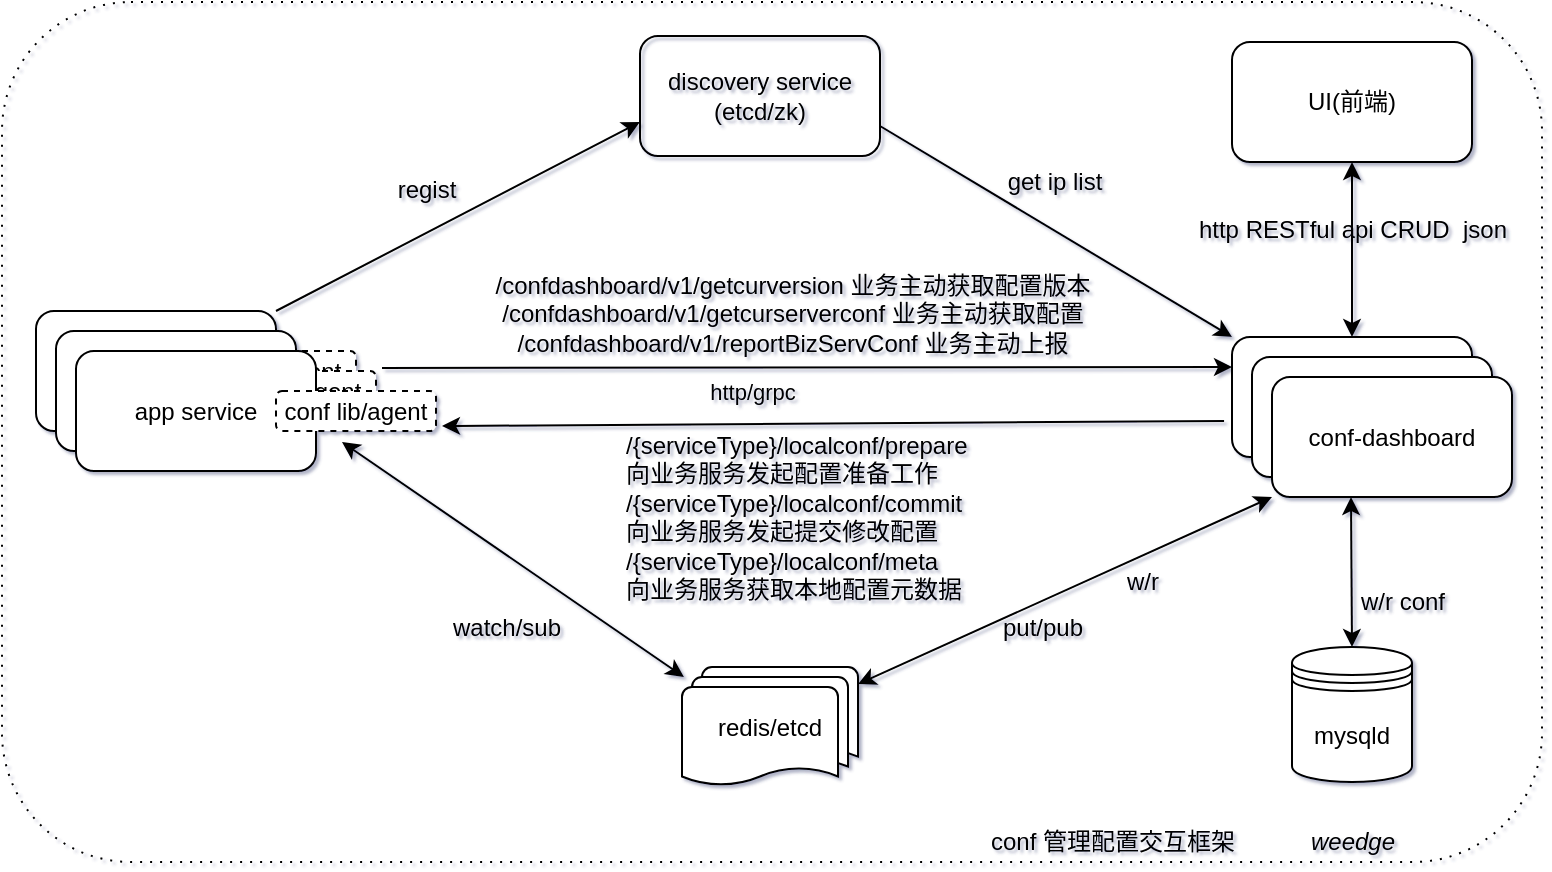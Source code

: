 <mxfile version="15.7.4" type="github">
  <diagram id="dFZDkdw9oR6leH0Qqh9Z" name="Page-1">
    <mxGraphModel dx="946" dy="530" grid="1" gridSize="10" guides="1" tooltips="1" connect="1" arrows="1" fold="1" page="1" pageScale="1" pageWidth="827" pageHeight="1169" background="none" math="0" shadow="1">
      <root>
        <mxCell id="0" />
        <mxCell id="1" parent="0" />
        <mxCell id="uvSu8wLFIg_Yb7Uv35T6-29" value="" style="rounded=1;whiteSpace=wrap;html=1;strokeWidth=1;dashed=1;dashPattern=1 4;shadow=0;fillColor=none;" vertex="1" parent="1">
          <mxGeometry x="21" y="120" width="770" height="430" as="geometry" />
        </mxCell>
        <mxCell id="uvSu8wLFIg_Yb7Uv35T6-1" value="conf-dashboard" style="rounded=1;whiteSpace=wrap;html=1;" vertex="1" parent="1">
          <mxGeometry x="636" y="287.5" width="120" height="60" as="geometry" />
        </mxCell>
        <mxCell id="uvSu8wLFIg_Yb7Uv35T6-2" value="UI(前端)" style="rounded=1;whiteSpace=wrap;html=1;" vertex="1" parent="1">
          <mxGeometry x="636" y="140" width="120" height="60" as="geometry" />
        </mxCell>
        <mxCell id="uvSu8wLFIg_Yb7Uv35T6-3" value="业务服务" style="rounded=1;whiteSpace=wrap;html=1;" vertex="1" parent="1">
          <mxGeometry x="38" y="274.5" width="120" height="60" as="geometry" />
        </mxCell>
        <mxCell id="uvSu8wLFIg_Yb7Uv35T6-5" value="redis/etcd" style="strokeWidth=1;html=1;shape=mxgraph.flowchart.multi-document;whiteSpace=wrap;" vertex="1" parent="1">
          <mxGeometry x="361" y="452.5" width="88" height="60" as="geometry" />
        </mxCell>
        <mxCell id="uvSu8wLFIg_Yb7Uv35T6-6" value="conf-dashboard" style="rounded=1;whiteSpace=wrap;html=1;" vertex="1" parent="1">
          <mxGeometry x="646" y="297.5" width="120" height="60" as="geometry" />
        </mxCell>
        <mxCell id="uvSu8wLFIg_Yb7Uv35T6-7" value="conf-dashboard" style="rounded=1;whiteSpace=wrap;html=1;" vertex="1" parent="1">
          <mxGeometry x="656" y="307.5" width="120" height="60" as="geometry" />
        </mxCell>
        <mxCell id="uvSu8wLFIg_Yb7Uv35T6-8" value="lib/agent" style="rounded=1;whiteSpace=wrap;html=1;strokeWidth=1;dashed=1;" vertex="1" parent="1">
          <mxGeometry x="138" y="294.5" width="60" height="20" as="geometry" />
        </mxCell>
        <mxCell id="uvSu8wLFIg_Yb7Uv35T6-9" value="业务服务" style="rounded=1;whiteSpace=wrap;html=1;" vertex="1" parent="1">
          <mxGeometry x="48" y="284.5" width="120" height="60" as="geometry" />
        </mxCell>
        <mxCell id="uvSu8wLFIg_Yb7Uv35T6-10" value="lib/agent" style="rounded=1;whiteSpace=wrap;html=1;strokeWidth=1;dashed=1;" vertex="1" parent="1">
          <mxGeometry x="148" y="304.5" width="60" height="20" as="geometry" />
        </mxCell>
        <mxCell id="uvSu8wLFIg_Yb7Uv35T6-11" value="app service" style="rounded=1;whiteSpace=wrap;html=1;" vertex="1" parent="1">
          <mxGeometry x="58" y="294.5" width="120" height="60" as="geometry" />
        </mxCell>
        <mxCell id="uvSu8wLFIg_Yb7Uv35T6-12" value="conf lib/agent" style="rounded=1;whiteSpace=wrap;html=1;strokeWidth=1;dashed=1;" vertex="1" parent="1">
          <mxGeometry x="158" y="314.5" width="80" height="20" as="geometry" />
        </mxCell>
        <mxCell id="uvSu8wLFIg_Yb7Uv35T6-14" value="" style="endArrow=classic;startArrow=classic;html=1;rounded=0;exitX=0.011;exitY=0.083;exitDx=0;exitDy=0;exitPerimeter=0;" edge="1" parent="1" source="uvSu8wLFIg_Yb7Uv35T6-5">
          <mxGeometry width="50" height="50" relative="1" as="geometry">
            <mxPoint x="361" y="430" as="sourcePoint" />
            <mxPoint x="191" y="340" as="targetPoint" />
          </mxGeometry>
        </mxCell>
        <mxCell id="uvSu8wLFIg_Yb7Uv35T6-16" value="" style="endArrow=classic;startArrow=classic;html=1;rounded=0;entryX=0.5;entryY=0;entryDx=0;entryDy=0;exitX=0.5;exitY=1;exitDx=0;exitDy=0;" edge="1" parent="1" source="uvSu8wLFIg_Yb7Uv35T6-2" target="uvSu8wLFIg_Yb7Uv35T6-1">
          <mxGeometry width="50" height="50" relative="1" as="geometry">
            <mxPoint x="466" y="427.5" as="sourcePoint" />
            <mxPoint x="516" y="377.5" as="targetPoint" />
          </mxGeometry>
        </mxCell>
        <mxCell id="uvSu8wLFIg_Yb7Uv35T6-17" value="http RESTful api CRUD&amp;nbsp; json" style="text;html=1;align=center;verticalAlign=middle;resizable=0;points=[];autosize=1;strokeColor=none;fillColor=none;" vertex="1" parent="1">
          <mxGeometry x="611" y="224" width="170" height="20" as="geometry" />
        </mxCell>
        <mxCell id="uvSu8wLFIg_Yb7Uv35T6-18" value="" style="endArrow=classic;startArrow=classic;html=1;rounded=0;exitX=0.5;exitY=1;exitDx=0;exitDy=0;entryX=0.5;entryY=0;entryDx=0;entryDy=0;entryPerimeter=0;" edge="1" parent="1">
          <mxGeometry width="50" height="50" relative="1" as="geometry">
            <mxPoint x="695.5" y="367.5" as="sourcePoint" />
            <mxPoint x="696" y="442.5" as="targetPoint" />
          </mxGeometry>
        </mxCell>
        <mxCell id="uvSu8wLFIg_Yb7Uv35T6-19" value="" style="endArrow=classic;startArrow=classic;html=1;rounded=0;entryX=0;entryY=1;entryDx=0;entryDy=0;exitX=1;exitY=0.142;exitDx=0;exitDy=0;exitPerimeter=0;" edge="1" parent="1" source="uvSu8wLFIg_Yb7Uv35T6-5" target="uvSu8wLFIg_Yb7Uv35T6-7">
          <mxGeometry width="50" height="50" relative="1" as="geometry">
            <mxPoint x="431" y="460" as="sourcePoint" />
            <mxPoint x="411" y="370" as="targetPoint" />
          </mxGeometry>
        </mxCell>
        <mxCell id="uvSu8wLFIg_Yb7Uv35T6-20" value="" style="endArrow=classic;html=1;rounded=0;entryX=0;entryY=0.25;entryDx=0;entryDy=0;" edge="1" parent="1" target="uvSu8wLFIg_Yb7Uv35T6-1">
          <mxGeometry width="50" height="50" relative="1" as="geometry">
            <mxPoint x="211" y="303" as="sourcePoint" />
            <mxPoint x="411" y="370" as="targetPoint" />
          </mxGeometry>
        </mxCell>
        <mxCell id="uvSu8wLFIg_Yb7Uv35T6-32" value="http/grpc" style="edgeLabel;html=1;align=center;verticalAlign=middle;resizable=0;points=[];labelBackgroundColor=none;" vertex="1" connectable="0" parent="uvSu8wLFIg_Yb7Uv35T6-20">
          <mxGeometry x="-0.247" y="-4" relative="1" as="geometry">
            <mxPoint x="25" y="8" as="offset" />
          </mxGeometry>
        </mxCell>
        <mxCell id="uvSu8wLFIg_Yb7Uv35T6-21" value="" style="endArrow=classic;html=1;rounded=0;exitX=-0.033;exitY=0.883;exitDx=0;exitDy=0;exitPerimeter=0;" edge="1" parent="1">
          <mxGeometry width="50" height="50" relative="1" as="geometry">
            <mxPoint x="632.04" y="329.48" as="sourcePoint" />
            <mxPoint x="241" y="332" as="targetPoint" />
          </mxGeometry>
        </mxCell>
        <mxCell id="uvSu8wLFIg_Yb7Uv35T6-22" value="put/pub" style="text;html=1;align=center;verticalAlign=middle;resizable=0;points=[];autosize=1;strokeColor=none;fillColor=none;" vertex="1" parent="1">
          <mxGeometry x="511" y="422.5" width="60" height="20" as="geometry" />
        </mxCell>
        <mxCell id="uvSu8wLFIg_Yb7Uv35T6-23" value="watch/sub" style="text;html=1;align=center;verticalAlign=middle;resizable=0;points=[];autosize=1;strokeColor=none;fillColor=none;" vertex="1" parent="1">
          <mxGeometry x="238" y="422.5" width="70" height="20" as="geometry" />
        </mxCell>
        <mxCell id="uvSu8wLFIg_Yb7Uv35T6-24" value="/confdashboard/v1/getcurversion 业务主动获取配置版本&lt;br&gt;/confdashboard/v1/getcurserverconf 业务主动获取配置&lt;br&gt;/confdashboard/v1/reportBizServConf 业务主动上报" style="text;html=1;align=center;verticalAlign=middle;resizable=0;points=[];autosize=1;strokeColor=none;fillColor=none;" vertex="1" parent="1">
          <mxGeometry x="261" y="250.5" width="310" height="50" as="geometry" />
        </mxCell>
        <mxCell id="uvSu8wLFIg_Yb7Uv35T6-25" value="/{serviceType}/localconf/prepare &lt;br&gt;向业务服务发起配置准备工作&lt;br&gt;/{serviceType}/localconf/commit&amp;nbsp;&lt;br&gt;向业务服务发起提交修改配置&lt;br&gt;/{serviceType}/localconf/meta&lt;br&gt;向业务服务获取本地配置元数据" style="text;whiteSpace=wrap;html=1;" vertex="1" parent="1">
          <mxGeometry x="331" y="327.5" width="200" height="30" as="geometry" />
        </mxCell>
        <mxCell id="uvSu8wLFIg_Yb7Uv35T6-26" value="w/r conf" style="text;html=1;align=center;verticalAlign=middle;resizable=0;points=[];autosize=1;strokeColor=none;fillColor=none;" vertex="1" parent="1">
          <mxGeometry x="691" y="410" width="60" height="20" as="geometry" />
        </mxCell>
        <mxCell id="uvSu8wLFIg_Yb7Uv35T6-27" value="mysqld" style="shape=datastore;whiteSpace=wrap;html=1;strokeWidth=1;" vertex="1" parent="1">
          <mxGeometry x="666" y="442.5" width="60" height="67.5" as="geometry" />
        </mxCell>
        <mxCell id="uvSu8wLFIg_Yb7Uv35T6-28" value="w/r" style="text;html=1;align=center;verticalAlign=middle;resizable=0;points=[];autosize=1;strokeColor=none;fillColor=none;" vertex="1" parent="1">
          <mxGeometry x="576" y="400" width="30" height="20" as="geometry" />
        </mxCell>
        <mxCell id="uvSu8wLFIg_Yb7Uv35T6-30" value="conf 管理配置交互框架" style="text;html=1;align=center;verticalAlign=middle;resizable=0;points=[];autosize=1;strokeColor=none;fillColor=none;" vertex="1" parent="1">
          <mxGeometry x="506" y="530" width="140" height="20" as="geometry" />
        </mxCell>
        <mxCell id="uvSu8wLFIg_Yb7Uv35T6-31" value="weedge" style="text;html=1;align=center;verticalAlign=middle;resizable=0;points=[];autosize=1;strokeColor=none;fillColor=none;fontStyle=2" vertex="1" parent="1">
          <mxGeometry x="666" y="530" width="60" height="20" as="geometry" />
        </mxCell>
        <mxCell id="uvSu8wLFIg_Yb7Uv35T6-34" value="discovery service&lt;br&gt;(etcd/zk)" style="rounded=1;whiteSpace=wrap;html=1;shadow=0;labelBackgroundColor=none;fontColor=none;strokeWidth=1;fillColor=none;" vertex="1" parent="1">
          <mxGeometry x="340" y="137" width="120" height="60" as="geometry" />
        </mxCell>
        <mxCell id="uvSu8wLFIg_Yb7Uv35T6-35" value="" style="endArrow=classic;startArrow=none;html=1;rounded=0;fontColor=none;exitX=1;exitY=0;exitDx=0;exitDy=0;startFill=0;" edge="1" parent="1" source="uvSu8wLFIg_Yb7Uv35T6-3">
          <mxGeometry width="50" height="50" relative="1" as="geometry">
            <mxPoint x="440" y="380" as="sourcePoint" />
            <mxPoint x="340" y="180" as="targetPoint" />
          </mxGeometry>
        </mxCell>
        <mxCell id="uvSu8wLFIg_Yb7Uv35T6-36" value="" style="endArrow=none;startArrow=classic;html=1;rounded=0;fontColor=none;entryX=1;entryY=0.75;entryDx=0;entryDy=0;exitX=0;exitY=0;exitDx=0;exitDy=0;endFill=0;" edge="1" parent="1" source="uvSu8wLFIg_Yb7Uv35T6-1" target="uvSu8wLFIg_Yb7Uv35T6-34">
          <mxGeometry width="50" height="50" relative="1" as="geometry">
            <mxPoint x="440" y="380" as="sourcePoint" />
            <mxPoint x="490" y="330" as="targetPoint" />
          </mxGeometry>
        </mxCell>
        <mxCell id="uvSu8wLFIg_Yb7Uv35T6-37" value="get ip list" style="text;html=1;align=center;verticalAlign=middle;resizable=0;points=[];autosize=1;strokeColor=none;fillColor=none;fontColor=none;" vertex="1" parent="1">
          <mxGeometry x="517" y="200" width="60" height="20" as="geometry" />
        </mxCell>
        <mxCell id="uvSu8wLFIg_Yb7Uv35T6-38" value="regist" style="text;html=1;align=center;verticalAlign=middle;resizable=0;points=[];autosize=1;strokeColor=none;fillColor=none;fontColor=none;" vertex="1" parent="1">
          <mxGeometry x="213" y="204" width="40" height="20" as="geometry" />
        </mxCell>
      </root>
    </mxGraphModel>
  </diagram>
</mxfile>
